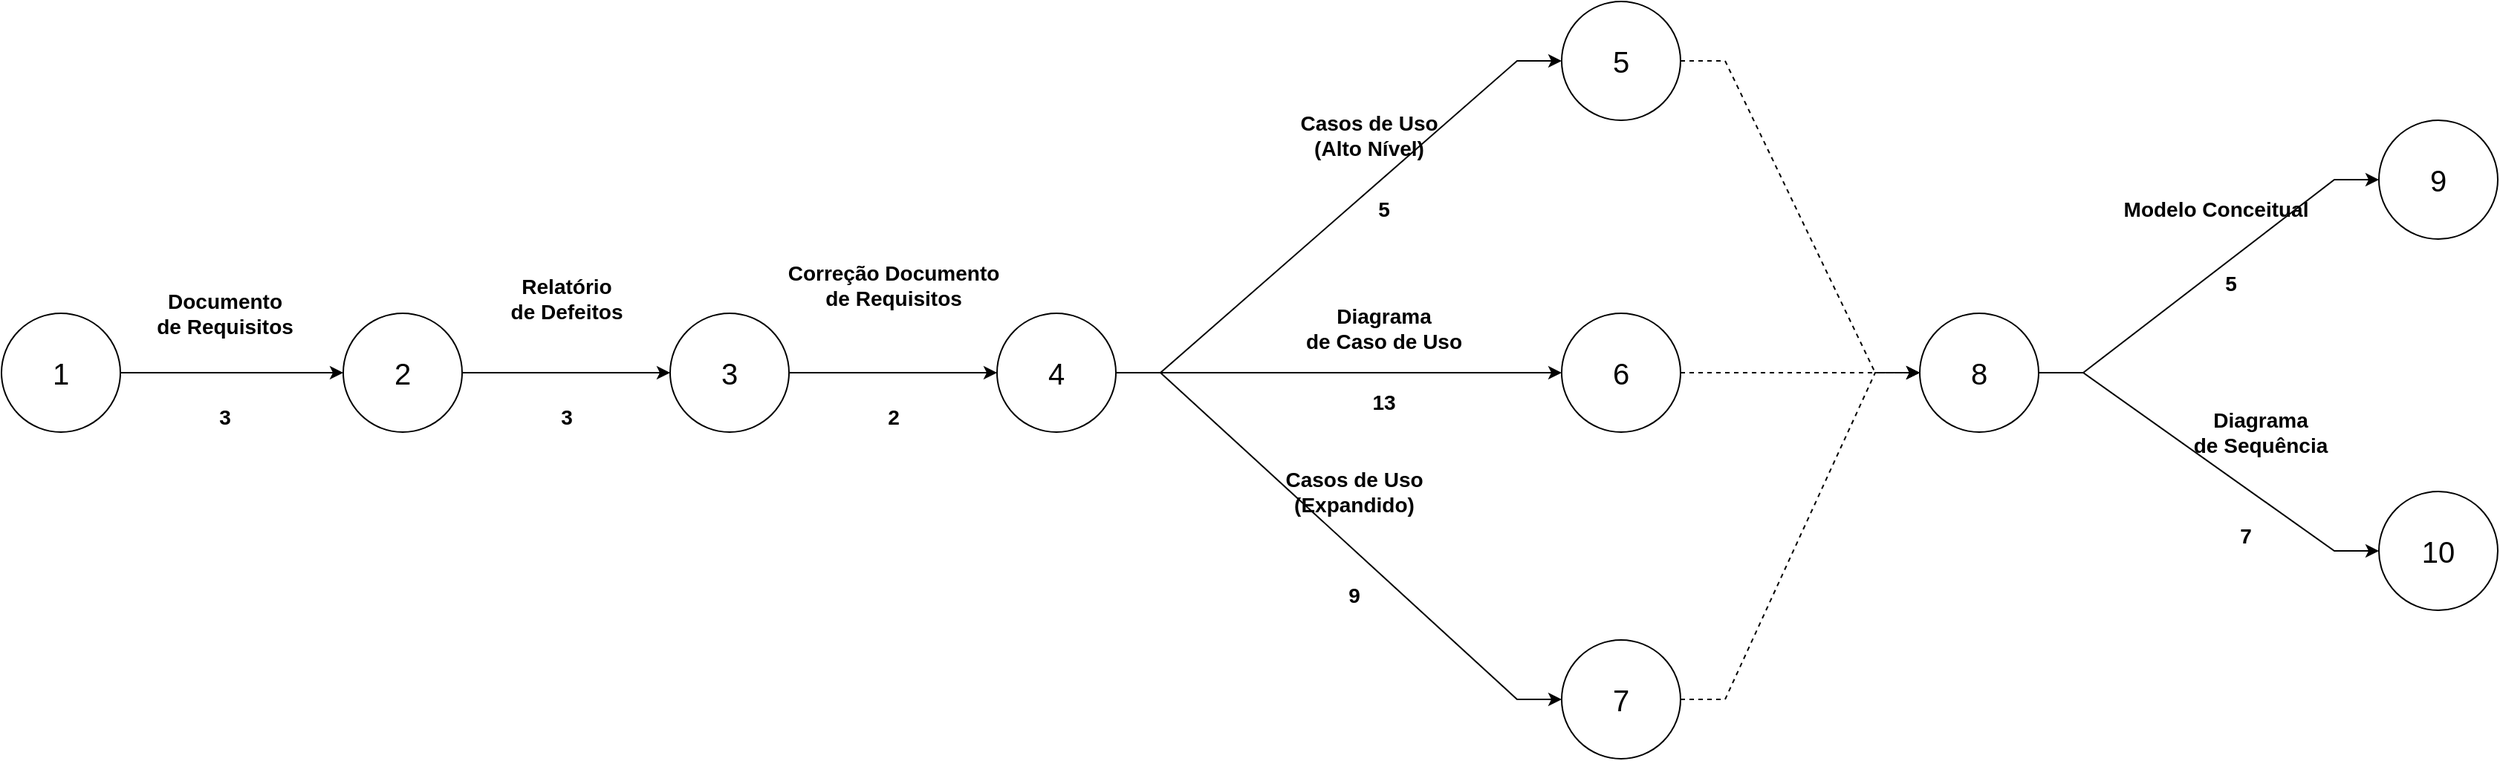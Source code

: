 <mxfile version="24.7.16">
  <diagram name="Página-1" id="YHbrhAnd6gLFELN-D6tz">
    <mxGraphModel dx="3033" dy="1145" grid="1" gridSize="10" guides="1" tooltips="1" connect="1" arrows="1" fold="1" page="1" pageScale="1" pageWidth="827" pageHeight="1169" math="0" shadow="0">
      <root>
        <mxCell id="0" />
        <mxCell id="1" parent="0" />
        <mxCell id="ecJLfLZQ5RTiRzP7Lzqy-5" style="edgeStyle=orthogonalEdgeStyle;rounded=0;orthogonalLoop=1;jettySize=auto;html=1;" edge="1" parent="1" source="ecJLfLZQ5RTiRzP7Lzqy-2" target="ecJLfLZQ5RTiRzP7Lzqy-3">
          <mxGeometry relative="1" as="geometry" />
        </mxCell>
        <mxCell id="ecJLfLZQ5RTiRzP7Lzqy-2" value="&lt;font style=&quot;font-size: 20px;&quot;&gt;1&lt;/font&gt;" style="ellipse;whiteSpace=wrap;html=1;aspect=fixed;rotation=0;" vertex="1" parent="1">
          <mxGeometry x="-90" y="260" width="80" height="80" as="geometry" />
        </mxCell>
        <mxCell id="ecJLfLZQ5RTiRzP7Lzqy-6" style="edgeStyle=orthogonalEdgeStyle;rounded=0;orthogonalLoop=1;jettySize=auto;html=1;" edge="1" parent="1" source="ecJLfLZQ5RTiRzP7Lzqy-3" target="ecJLfLZQ5RTiRzP7Lzqy-4">
          <mxGeometry relative="1" as="geometry" />
        </mxCell>
        <mxCell id="ecJLfLZQ5RTiRzP7Lzqy-3" value="2" style="ellipse;whiteSpace=wrap;html=1;aspect=fixed;fontSize=20;" vertex="1" parent="1">
          <mxGeometry x="140" y="260" width="80" height="80" as="geometry" />
        </mxCell>
        <mxCell id="ecJLfLZQ5RTiRzP7Lzqy-11" style="edgeStyle=orthogonalEdgeStyle;rounded=0;orthogonalLoop=1;jettySize=auto;html=1;entryX=0;entryY=0.5;entryDx=0;entryDy=0;" edge="1" parent="1" source="ecJLfLZQ5RTiRzP7Lzqy-4" target="ecJLfLZQ5RTiRzP7Lzqy-10">
          <mxGeometry relative="1" as="geometry" />
        </mxCell>
        <mxCell id="ecJLfLZQ5RTiRzP7Lzqy-4" value="3" style="ellipse;whiteSpace=wrap;html=1;aspect=fixed;fontSize=20;" vertex="1" parent="1">
          <mxGeometry x="360" y="260" width="80" height="80" as="geometry" />
        </mxCell>
        <mxCell id="ecJLfLZQ5RTiRzP7Lzqy-7" value="Documento&lt;div&gt;de Requisitos&lt;/div&gt;" style="text;strokeColor=none;fillColor=none;html=1;fontSize=14;fontStyle=1;verticalAlign=middle;align=center;" vertex="1" parent="1">
          <mxGeometry x="10" y="240" width="100" height="40" as="geometry" />
        </mxCell>
        <mxCell id="ecJLfLZQ5RTiRzP7Lzqy-8" value="Relatório&lt;div&gt;de Defeitos&lt;/div&gt;" style="text;strokeColor=none;fillColor=none;html=1;fontSize=14;fontStyle=1;verticalAlign=middle;align=center;" vertex="1" parent="1">
          <mxGeometry x="240" y="230" width="100" height="40" as="geometry" />
        </mxCell>
        <mxCell id="ecJLfLZQ5RTiRzP7Lzqy-42" style="edgeStyle=entityRelationEdgeStyle;rounded=0;orthogonalLoop=1;jettySize=auto;html=1;entryX=0;entryY=0.5;entryDx=0;entryDy=0;" edge="1" parent="1" source="ecJLfLZQ5RTiRzP7Lzqy-10" target="ecJLfLZQ5RTiRzP7Lzqy-30">
          <mxGeometry relative="1" as="geometry" />
        </mxCell>
        <mxCell id="ecJLfLZQ5RTiRzP7Lzqy-43" style="edgeStyle=orthogonalEdgeStyle;rounded=0;orthogonalLoop=1;jettySize=auto;html=1;entryX=0;entryY=0.5;entryDx=0;entryDy=0;" edge="1" parent="1" source="ecJLfLZQ5RTiRzP7Lzqy-10" target="ecJLfLZQ5RTiRzP7Lzqy-40">
          <mxGeometry relative="1" as="geometry" />
        </mxCell>
        <mxCell id="ecJLfLZQ5RTiRzP7Lzqy-44" style="edgeStyle=entityRelationEdgeStyle;rounded=0;orthogonalLoop=1;jettySize=auto;html=1;entryX=0;entryY=0.5;entryDx=0;entryDy=0;" edge="1" parent="1" source="ecJLfLZQ5RTiRzP7Lzqy-10" target="ecJLfLZQ5RTiRzP7Lzqy-39">
          <mxGeometry relative="1" as="geometry" />
        </mxCell>
        <mxCell id="ecJLfLZQ5RTiRzP7Lzqy-10" value="4" style="ellipse;whiteSpace=wrap;html=1;aspect=fixed;fontSize=20;" vertex="1" parent="1">
          <mxGeometry x="580" y="260" width="80" height="80" as="geometry" />
        </mxCell>
        <mxCell id="ecJLfLZQ5RTiRzP7Lzqy-12" value="Correção Documento&lt;div&gt;de Requisitos&lt;div&gt;&lt;br&gt;&lt;/div&gt;&lt;/div&gt;" style="text;strokeColor=none;fillColor=none;html=1;fontSize=14;fontStyle=1;verticalAlign=middle;align=center;" vertex="1" parent="1">
          <mxGeometry x="460" y="230" width="100" height="40" as="geometry" />
        </mxCell>
        <mxCell id="ecJLfLZQ5RTiRzP7Lzqy-47" style="edgeStyle=entityRelationEdgeStyle;rounded=0;orthogonalLoop=1;jettySize=auto;html=1;entryX=0;entryY=0.5;entryDx=0;entryDy=0;dashed=1;" edge="1" parent="1" source="ecJLfLZQ5RTiRzP7Lzqy-30" target="ecJLfLZQ5RTiRzP7Lzqy-46">
          <mxGeometry relative="1" as="geometry" />
        </mxCell>
        <mxCell id="ecJLfLZQ5RTiRzP7Lzqy-30" value="5" style="ellipse;whiteSpace=wrap;html=1;aspect=fixed;fontSize=20;" vertex="1" parent="1">
          <mxGeometry x="960" y="50" width="80" height="80" as="geometry" />
        </mxCell>
        <mxCell id="ecJLfLZQ5RTiRzP7Lzqy-35" value="Casos de Uso&lt;div&gt;(Alto Nível)&lt;/div&gt;" style="text;strokeColor=none;fillColor=none;html=1;fontSize=14;fontStyle=1;verticalAlign=middle;align=center;" vertex="1" parent="1">
          <mxGeometry x="780" y="120" width="100" height="40" as="geometry" />
        </mxCell>
        <mxCell id="ecJLfLZQ5RTiRzP7Lzqy-36" value="Casos de Uso&lt;div&gt;(Expandido)&lt;/div&gt;" style="text;strokeColor=none;fillColor=none;html=1;fontSize=14;fontStyle=1;verticalAlign=middle;align=center;" vertex="1" parent="1">
          <mxGeometry x="770" y="360" width="100" height="40" as="geometry" />
        </mxCell>
        <mxCell id="ecJLfLZQ5RTiRzP7Lzqy-49" style="edgeStyle=entityRelationEdgeStyle;rounded=0;orthogonalLoop=1;jettySize=auto;html=1;entryX=0;entryY=0.5;entryDx=0;entryDy=0;dashed=1;" edge="1" parent="1" source="ecJLfLZQ5RTiRzP7Lzqy-39" target="ecJLfLZQ5RTiRzP7Lzqy-46">
          <mxGeometry relative="1" as="geometry" />
        </mxCell>
        <mxCell id="ecJLfLZQ5RTiRzP7Lzqy-39" value="&lt;font style=&quot;font-size: 20px;&quot;&gt;7&lt;/font&gt;" style="ellipse;whiteSpace=wrap;html=1;aspect=fixed;" vertex="1" parent="1">
          <mxGeometry x="960" y="480" width="80" height="80" as="geometry" />
        </mxCell>
        <mxCell id="ecJLfLZQ5RTiRzP7Lzqy-48" style="edgeStyle=orthogonalEdgeStyle;rounded=0;orthogonalLoop=1;jettySize=auto;html=1;entryX=0;entryY=0.5;entryDx=0;entryDy=0;dashed=1;" edge="1" parent="1" source="ecJLfLZQ5RTiRzP7Lzqy-40" target="ecJLfLZQ5RTiRzP7Lzqy-46">
          <mxGeometry relative="1" as="geometry" />
        </mxCell>
        <mxCell id="ecJLfLZQ5RTiRzP7Lzqy-40" value="&lt;font style=&quot;font-size: 20px;&quot;&gt;6&lt;/font&gt;" style="ellipse;whiteSpace=wrap;html=1;aspect=fixed;" vertex="1" parent="1">
          <mxGeometry x="960" y="260" width="80" height="80" as="geometry" />
        </mxCell>
        <mxCell id="ecJLfLZQ5RTiRzP7Lzqy-45" value="Diagrama&lt;div&gt;de Caso de Uso&lt;/div&gt;" style="text;strokeColor=none;fillColor=none;html=1;fontSize=14;fontStyle=1;verticalAlign=middle;align=center;" vertex="1" parent="1">
          <mxGeometry x="790" y="250" width="100" height="40" as="geometry" />
        </mxCell>
        <mxCell id="ecJLfLZQ5RTiRzP7Lzqy-53" style="edgeStyle=entityRelationEdgeStyle;rounded=0;orthogonalLoop=1;jettySize=auto;html=1;entryX=0;entryY=0.5;entryDx=0;entryDy=0;" edge="1" parent="1" source="ecJLfLZQ5RTiRzP7Lzqy-46" target="ecJLfLZQ5RTiRzP7Lzqy-50">
          <mxGeometry relative="1" as="geometry" />
        </mxCell>
        <mxCell id="ecJLfLZQ5RTiRzP7Lzqy-54" style="edgeStyle=entityRelationEdgeStyle;rounded=0;orthogonalLoop=1;jettySize=auto;html=1;entryX=0;entryY=0.5;entryDx=0;entryDy=0;" edge="1" parent="1" source="ecJLfLZQ5RTiRzP7Lzqy-46" target="ecJLfLZQ5RTiRzP7Lzqy-52">
          <mxGeometry relative="1" as="geometry" />
        </mxCell>
        <mxCell id="ecJLfLZQ5RTiRzP7Lzqy-46" value="&lt;font style=&quot;font-size: 20px;&quot;&gt;8&lt;/font&gt;" style="ellipse;whiteSpace=wrap;html=1;aspect=fixed;" vertex="1" parent="1">
          <mxGeometry x="1201" y="260" width="80" height="80" as="geometry" />
        </mxCell>
        <mxCell id="ecJLfLZQ5RTiRzP7Lzqy-50" value="&lt;font style=&quot;font-size: 20px;&quot;&gt;9&lt;/font&gt;" style="ellipse;whiteSpace=wrap;html=1;aspect=fixed;" vertex="1" parent="1">
          <mxGeometry x="1510" y="130" width="80" height="80" as="geometry" />
        </mxCell>
        <mxCell id="ecJLfLZQ5RTiRzP7Lzqy-52" value="&lt;font style=&quot;font-size: 20px;&quot;&gt;10&lt;/font&gt;" style="ellipse;whiteSpace=wrap;html=1;aspect=fixed;" vertex="1" parent="1">
          <mxGeometry x="1510" y="380" width="80" height="80" as="geometry" />
        </mxCell>
        <mxCell id="ecJLfLZQ5RTiRzP7Lzqy-55" value="Modelo Conceitual" style="text;strokeColor=none;fillColor=none;html=1;fontSize=14;fontStyle=1;verticalAlign=middle;align=center;" vertex="1" parent="1">
          <mxGeometry x="1350" y="170" width="100" height="40" as="geometry" />
        </mxCell>
        <mxCell id="ecJLfLZQ5RTiRzP7Lzqy-57" value="Diagrama&lt;div&gt;de Sequência&lt;/div&gt;" style="text;strokeColor=none;fillColor=none;html=1;fontSize=14;fontStyle=1;verticalAlign=middle;align=center;" vertex="1" parent="1">
          <mxGeometry x="1380" y="320" width="100" height="40" as="geometry" />
        </mxCell>
        <mxCell id="ecJLfLZQ5RTiRzP7Lzqy-59" value="3" style="text;strokeColor=none;fillColor=none;html=1;fontSize=14;fontStyle=1;verticalAlign=middle;align=center;" vertex="1" parent="1">
          <mxGeometry x="10" y="310" width="100" height="40" as="geometry" />
        </mxCell>
        <mxCell id="ecJLfLZQ5RTiRzP7Lzqy-60" value="3" style="text;strokeColor=none;fillColor=none;html=1;fontSize=14;fontStyle=1;verticalAlign=middle;align=center;" vertex="1" parent="1">
          <mxGeometry x="240" y="310" width="100" height="40" as="geometry" />
        </mxCell>
        <mxCell id="ecJLfLZQ5RTiRzP7Lzqy-61" value="&lt;div&gt;&lt;div&gt;2&lt;/div&gt;&lt;/div&gt;" style="text;strokeColor=none;fillColor=none;html=1;fontSize=14;fontStyle=1;verticalAlign=middle;align=center;" vertex="1" parent="1">
          <mxGeometry x="460" y="310" width="100" height="40" as="geometry" />
        </mxCell>
        <mxCell id="ecJLfLZQ5RTiRzP7Lzqy-62" value="9" style="text;strokeColor=none;fillColor=none;html=1;fontSize=14;fontStyle=1;verticalAlign=middle;align=center;" vertex="1" parent="1">
          <mxGeometry x="770" y="430" width="100" height="40" as="geometry" />
        </mxCell>
        <mxCell id="ecJLfLZQ5RTiRzP7Lzqy-63" value="13" style="text;strokeColor=none;fillColor=none;html=1;fontSize=14;fontStyle=1;verticalAlign=middle;align=center;" vertex="1" parent="1">
          <mxGeometry x="790" y="300" width="100" height="40" as="geometry" />
        </mxCell>
        <mxCell id="ecJLfLZQ5RTiRzP7Lzqy-68" value="5" style="text;strokeColor=none;fillColor=none;html=1;fontSize=14;fontStyle=1;verticalAlign=middle;align=center;" vertex="1" parent="1">
          <mxGeometry x="790" y="170" width="100" height="40" as="geometry" />
        </mxCell>
        <mxCell id="ecJLfLZQ5RTiRzP7Lzqy-69" value="5" style="text;strokeColor=none;fillColor=none;html=1;fontSize=14;fontStyle=1;verticalAlign=middle;align=center;" vertex="1" parent="1">
          <mxGeometry x="1360" y="220" width="100" height="40" as="geometry" />
        </mxCell>
        <mxCell id="ecJLfLZQ5RTiRzP7Lzqy-70" value="7" style="text;strokeColor=none;fillColor=none;html=1;fontSize=14;fontStyle=1;verticalAlign=middle;align=center;" vertex="1" parent="1">
          <mxGeometry x="1370" y="390" width="100" height="40" as="geometry" />
        </mxCell>
      </root>
    </mxGraphModel>
  </diagram>
</mxfile>
